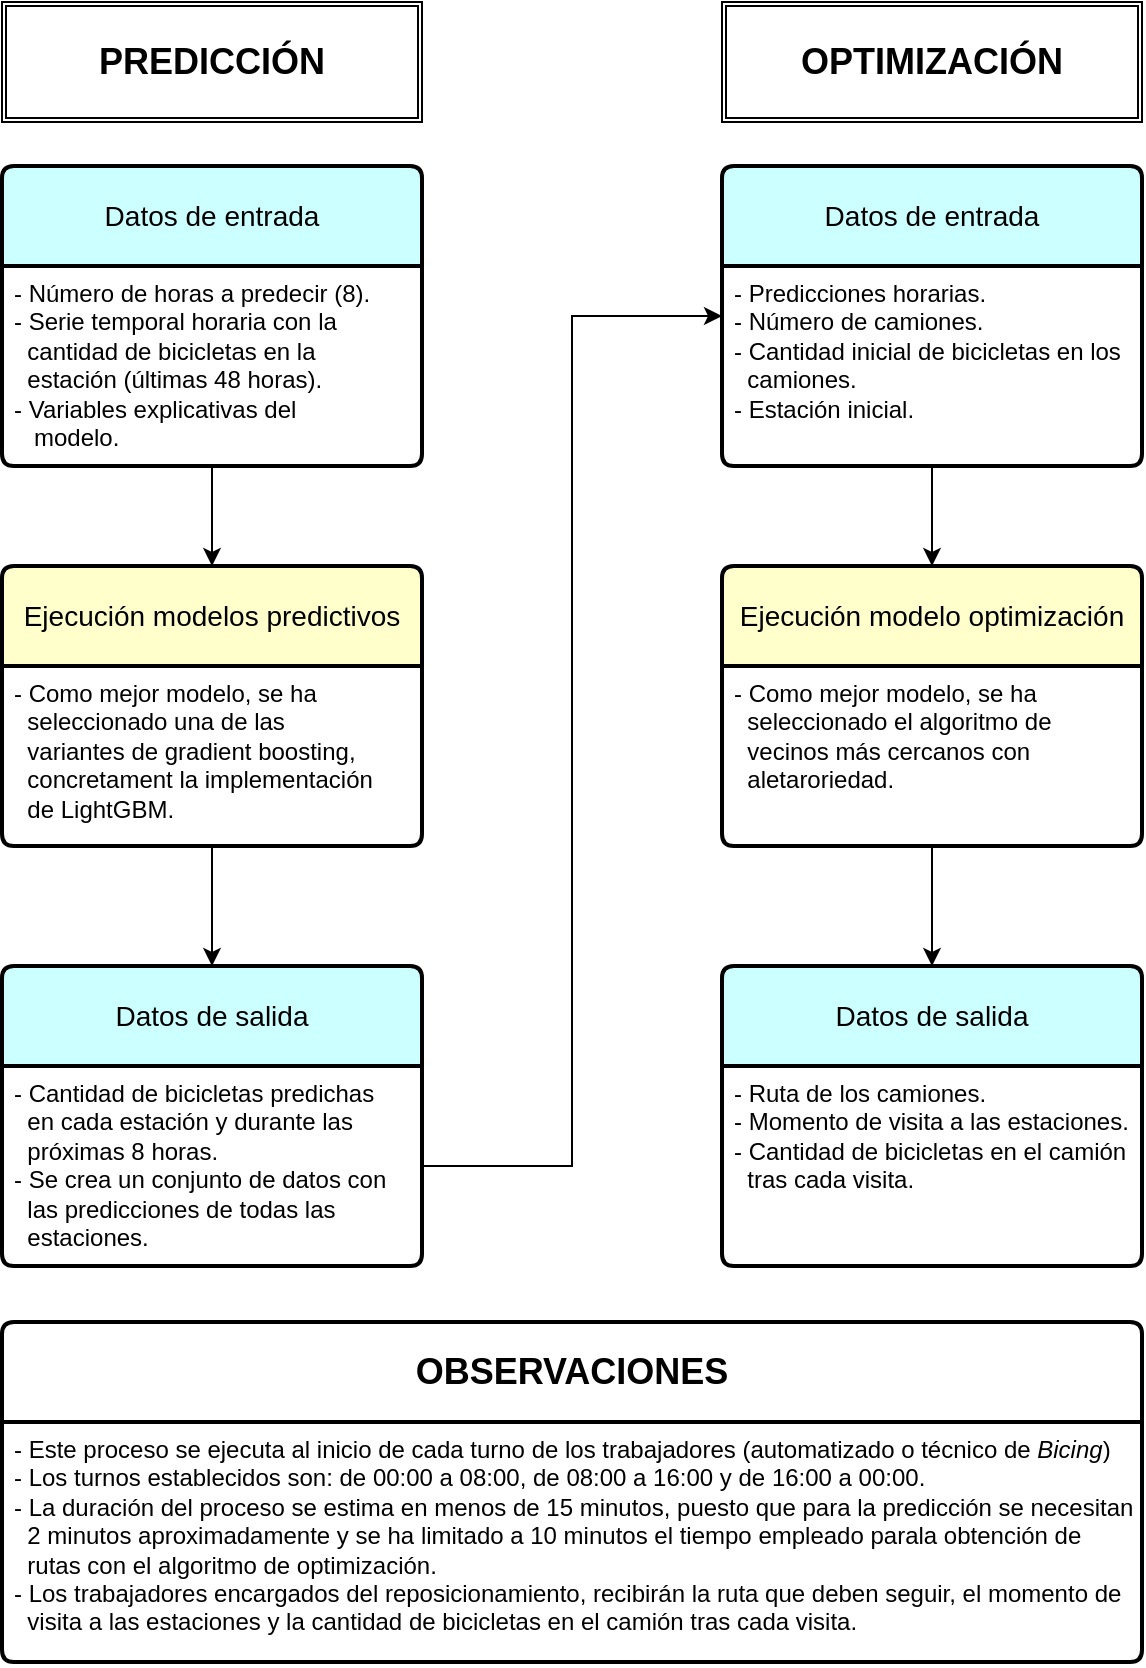 <mxfile version="25.0.3">
  <diagram name="Página-1" id="j8myKMgSCKRaRatoByxT">
    <mxGraphModel dx="1026" dy="3073" grid="1" gridSize="10" guides="1" tooltips="1" connect="1" arrows="1" fold="1" page="1" pageScale="1" pageWidth="827" pageHeight="1169" math="0" shadow="0">
      <root>
        <mxCell id="0" />
        <mxCell id="1" parent="0" />
        <mxCell id="C-Qt1zAst1SYiSRQtAFm-9" value="Ejecución modelos predictivos" style="swimlane;childLayout=stackLayout;horizontal=1;startSize=50;horizontalStack=0;rounded=1;fontSize=14;fontStyle=0;strokeWidth=2;resizeParent=0;resizeLast=1;shadow=0;dashed=0;align=center;arcSize=4;whiteSpace=wrap;html=1;fillColor=#FFFFCC;" parent="1" vertex="1">
          <mxGeometry x="120" y="-1958" width="210" height="140" as="geometry">
            <mxRectangle x="300" y="-2330" width="150" height="50" as="alternateBounds" />
          </mxGeometry>
        </mxCell>
        <mxCell id="C-Qt1zAst1SYiSRQtAFm-10" value="- Como mejor modelo, se ha&amp;nbsp;&lt;div&gt;&amp;nbsp; seleccionado una de las&amp;nbsp;&lt;div&gt;&amp;nbsp; variantes de gradient boosting,&lt;/div&gt;&lt;div&gt;&amp;nbsp; concretament la implementación&amp;nbsp;&lt;/div&gt;&lt;div&gt;&amp;nbsp; de LightGBM.&lt;/div&gt;&lt;/div&gt;" style="align=left;strokeColor=none;fillColor=none;spacingLeft=4;fontSize=12;verticalAlign=top;resizable=0;rotatable=0;part=1;html=1;" parent="C-Qt1zAst1SYiSRQtAFm-9" vertex="1">
          <mxGeometry y="50" width="210" height="90" as="geometry" />
        </mxCell>
        <mxCell id="C-Qt1zAst1SYiSRQtAFm-1" value="Datos de entrada" style="swimlane;childLayout=stackLayout;horizontal=1;startSize=50;horizontalStack=0;rounded=1;fontSize=14;fontStyle=0;strokeWidth=2;resizeParent=0;resizeLast=1;shadow=0;dashed=0;align=center;arcSize=4;whiteSpace=wrap;html=1;fillColor=#CCFFFF;" parent="1" vertex="1">
          <mxGeometry x="120" y="-2158" width="210" height="150" as="geometry">
            <mxRectangle x="300" y="-2330" width="150" height="50" as="alternateBounds" />
          </mxGeometry>
        </mxCell>
        <mxCell id="C-Qt1zAst1SYiSRQtAFm-2" value="- Número de horas a predecir (8).&lt;div&gt;- Serie temporal horaria con la&amp;nbsp;&lt;/div&gt;&lt;div&gt;&amp;nbsp; cantidad de bicicletas en la&amp;nbsp;&lt;/div&gt;&lt;div&gt;&amp;nbsp; estación (últimas 48 horas).&lt;/div&gt;&lt;div&gt;- Variables explicativas del&lt;/div&gt;&lt;div&gt;&amp;nbsp; &amp;nbsp;modelo.&lt;/div&gt;" style="align=left;strokeColor=none;fillColor=none;spacingLeft=4;fontSize=12;verticalAlign=top;resizable=0;rotatable=0;part=1;html=1;" parent="C-Qt1zAst1SYiSRQtAFm-1" vertex="1">
          <mxGeometry y="50" width="210" height="100" as="geometry" />
        </mxCell>
        <mxCell id="C-Qt1zAst1SYiSRQtAFm-11" value="Datos de salida" style="swimlane;childLayout=stackLayout;horizontal=1;startSize=50;horizontalStack=0;rounded=1;fontSize=14;fontStyle=0;strokeWidth=2;resizeParent=0;resizeLast=1;shadow=0;dashed=0;align=center;arcSize=4;whiteSpace=wrap;html=1;fillColor=#CCFFFF;" parent="1" vertex="1">
          <mxGeometry x="120" y="-1758" width="210" height="150" as="geometry">
            <mxRectangle x="300" y="-2330" width="150" height="50" as="alternateBounds" />
          </mxGeometry>
        </mxCell>
        <mxCell id="C-Qt1zAst1SYiSRQtAFm-12" value="- Cantidad de bicicletas predichas&amp;nbsp;&lt;div&gt;&amp;nbsp; en cada estación y durante las&amp;nbsp;&lt;/div&gt;&lt;div&gt;&amp;nbsp; próximas 8 horas.&lt;/div&gt;&lt;div&gt;- Se crea un conjunto de datos con&lt;/div&gt;&lt;div&gt;&amp;nbsp; las predicciones de todas las&amp;nbsp;&lt;/div&gt;&lt;div&gt;&amp;nbsp; estaciones.&lt;/div&gt;" style="align=left;strokeColor=none;fillColor=none;spacingLeft=4;fontSize=12;verticalAlign=top;resizable=0;rotatable=0;part=1;html=1;" parent="C-Qt1zAst1SYiSRQtAFm-11" vertex="1">
          <mxGeometry y="50" width="210" height="100" as="geometry" />
        </mxCell>
        <mxCell id="C-Qt1zAst1SYiSRQtAFm-14" style="edgeStyle=orthogonalEdgeStyle;rounded=0;orthogonalLoop=1;jettySize=auto;html=1;exitX=0.5;exitY=1;exitDx=0;exitDy=0;entryX=0.5;entryY=0;entryDx=0;entryDy=0;" parent="1" source="C-Qt1zAst1SYiSRQtAFm-2" target="C-Qt1zAst1SYiSRQtAFm-9" edge="1">
          <mxGeometry relative="1" as="geometry" />
        </mxCell>
        <mxCell id="C-Qt1zAst1SYiSRQtAFm-17" value="Datos de entrada" style="swimlane;childLayout=stackLayout;horizontal=1;startSize=50;horizontalStack=0;rounded=1;fontSize=14;fontStyle=0;strokeWidth=2;resizeParent=0;resizeLast=1;shadow=0;dashed=0;align=center;arcSize=4;whiteSpace=wrap;html=1;fillColor=#CCFFFF;" parent="1" vertex="1">
          <mxGeometry x="480" y="-2158" width="210" height="150" as="geometry">
            <mxRectangle x="300" y="-2330" width="150" height="50" as="alternateBounds" />
          </mxGeometry>
        </mxCell>
        <mxCell id="C-Qt1zAst1SYiSRQtAFm-18" value="- Predicciones horarias.&lt;div&gt;- Número de camiones.&lt;/div&gt;&lt;div&gt;- Cantidad inicial de bicicletas en los&lt;/div&gt;&lt;div&gt;&amp;nbsp; camiones.&lt;/div&gt;&lt;div&gt;- Estación inicial.&lt;/div&gt;" style="align=left;strokeColor=none;fillColor=none;spacingLeft=4;fontSize=12;verticalAlign=top;resizable=0;rotatable=0;part=1;html=1;" parent="C-Qt1zAst1SYiSRQtAFm-17" vertex="1">
          <mxGeometry y="50" width="210" height="100" as="geometry" />
        </mxCell>
        <mxCell id="C-Qt1zAst1SYiSRQtAFm-19" style="edgeStyle=orthogonalEdgeStyle;rounded=0;orthogonalLoop=1;jettySize=auto;html=1;entryX=0;entryY=0.5;entryDx=0;entryDy=0;" parent="1" source="C-Qt1zAst1SYiSRQtAFm-12" target="C-Qt1zAst1SYiSRQtAFm-17" edge="1">
          <mxGeometry relative="1" as="geometry" />
        </mxCell>
        <mxCell id="C-Qt1zAst1SYiSRQtAFm-20" value="Ejecución modelo optimización" style="swimlane;childLayout=stackLayout;horizontal=1;startSize=50;horizontalStack=0;rounded=1;fontSize=14;fontStyle=0;strokeWidth=2;resizeParent=0;resizeLast=1;shadow=0;dashed=0;align=center;arcSize=4;whiteSpace=wrap;html=1;fillColor=#FFFFCC;" parent="1" vertex="1">
          <mxGeometry x="480" y="-1958" width="210" height="140" as="geometry">
            <mxRectangle x="300" y="-2330" width="150" height="50" as="alternateBounds" />
          </mxGeometry>
        </mxCell>
        <mxCell id="C-Qt1zAst1SYiSRQtAFm-21" value="- Como mejor modelo, se ha&lt;div&gt;&amp;nbsp; seleccionado el algoritmo de&lt;div&gt;&amp;nbsp; vecinos más cercanos con&amp;nbsp;&lt;/div&gt;&lt;div&gt;&amp;nbsp; aletaroriedad.&lt;/div&gt;&lt;div&gt;&lt;br&gt;&lt;/div&gt;&lt;/div&gt;" style="align=left;strokeColor=none;fillColor=none;spacingLeft=4;fontSize=12;verticalAlign=top;resizable=0;rotatable=0;part=1;html=1;" parent="C-Qt1zAst1SYiSRQtAFm-20" vertex="1">
          <mxGeometry y="50" width="210" height="90" as="geometry" />
        </mxCell>
        <mxCell id="C-Qt1zAst1SYiSRQtAFm-23" style="edgeStyle=orthogonalEdgeStyle;rounded=0;orthogonalLoop=1;jettySize=auto;html=1;entryX=0.5;entryY=0;entryDx=0;entryDy=0;" parent="1" source="C-Qt1zAst1SYiSRQtAFm-10" target="C-Qt1zAst1SYiSRQtAFm-11" edge="1">
          <mxGeometry relative="1" as="geometry" />
        </mxCell>
        <mxCell id="C-Qt1zAst1SYiSRQtAFm-26" style="edgeStyle=orthogonalEdgeStyle;rounded=0;orthogonalLoop=1;jettySize=auto;html=1;exitX=0.5;exitY=1;exitDx=0;exitDy=0;entryX=0.5;entryY=0;entryDx=0;entryDy=0;" parent="1" source="C-Qt1zAst1SYiSRQtAFm-18" target="C-Qt1zAst1SYiSRQtAFm-20" edge="1">
          <mxGeometry relative="1" as="geometry" />
        </mxCell>
        <mxCell id="C-Qt1zAst1SYiSRQtAFm-27" value="Datos de salida" style="swimlane;childLayout=stackLayout;horizontal=1;startSize=50;horizontalStack=0;rounded=1;fontSize=14;fontStyle=0;strokeWidth=2;resizeParent=0;resizeLast=1;shadow=0;dashed=0;align=center;arcSize=4;whiteSpace=wrap;html=1;fillColor=#CCFFFF;" parent="1" vertex="1">
          <mxGeometry x="480" y="-1758" width="210" height="150" as="geometry">
            <mxRectangle x="300" y="-2330" width="150" height="50" as="alternateBounds" />
          </mxGeometry>
        </mxCell>
        <mxCell id="C-Qt1zAst1SYiSRQtAFm-28" value="- Ruta de los camiones.&lt;div&gt;- Momento de visita a las estaciones.&lt;/div&gt;&lt;div&gt;- Cantidad de bicicletas en el camión&lt;/div&gt;&lt;div&gt;&amp;nbsp; tras cada visita.&lt;/div&gt;" style="align=left;strokeColor=none;fillColor=none;spacingLeft=4;fontSize=12;verticalAlign=top;resizable=0;rotatable=0;part=1;html=1;" parent="C-Qt1zAst1SYiSRQtAFm-27" vertex="1">
          <mxGeometry y="50" width="210" height="100" as="geometry" />
        </mxCell>
        <mxCell id="C-Qt1zAst1SYiSRQtAFm-29" style="edgeStyle=orthogonalEdgeStyle;rounded=0;orthogonalLoop=1;jettySize=auto;html=1;exitX=0.5;exitY=1;exitDx=0;exitDy=0;entryX=0.5;entryY=0;entryDx=0;entryDy=0;" parent="1" source="C-Qt1zAst1SYiSRQtAFm-21" target="C-Qt1zAst1SYiSRQtAFm-27" edge="1">
          <mxGeometry relative="1" as="geometry" />
        </mxCell>
        <mxCell id="C-Qt1zAst1SYiSRQtAFm-30" value="&lt;font style=&quot;font-size: 18px;&quot;&gt;&lt;b&gt;PREDICCIÓN&lt;/b&gt;&lt;/font&gt;" style="shape=ext;double=1;rounded=0;whiteSpace=wrap;html=1;fillColor=none;" parent="1" vertex="1">
          <mxGeometry x="120" y="-2240" width="210" height="60" as="geometry" />
        </mxCell>
        <mxCell id="C-Qt1zAst1SYiSRQtAFm-31" value="&lt;font style=&quot;font-size: 18px;&quot;&gt;&lt;b&gt;OPTIMIZACIÓN&lt;/b&gt;&lt;/font&gt;" style="shape=ext;double=1;rounded=0;whiteSpace=wrap;html=1;" parent="1" vertex="1">
          <mxGeometry x="480" y="-2240" width="210" height="60" as="geometry" />
        </mxCell>
        <mxCell id="BaOzk64zIeR04mQHTJTJ-2" value="&lt;b&gt;&lt;font style=&quot;font-size: 18px;&quot;&gt;OBSERVACIONES&lt;/font&gt;&lt;/b&gt;" style="swimlane;childLayout=stackLayout;horizontal=1;startSize=50;horizontalStack=0;rounded=1;fontSize=14;fontStyle=0;strokeWidth=2;resizeParent=0;resizeLast=1;shadow=0;dashed=0;align=center;arcSize=4;whiteSpace=wrap;html=1;fillColor=none;" vertex="1" parent="1">
          <mxGeometry x="120" y="-1580" width="570" height="170" as="geometry">
            <mxRectangle x="300" y="-2330" width="150" height="50" as="alternateBounds" />
          </mxGeometry>
        </mxCell>
        <mxCell id="BaOzk64zIeR04mQHTJTJ-3" value="- Este proceso se ejecuta al inicio de cada turno de los trabajadores (automatizado o técnico de &lt;i&gt;Bicing&lt;/i&gt;)&amp;nbsp;&lt;div&gt;- Los turnos establecidos son: de 00:00 a 08:00, de 08:00 a 16:00 y de 16:00 a 00:00.&lt;/div&gt;&lt;div&gt;- La duración del proceso se estima en menos de 15 minutos, puesto que para la predicción se necesitan&lt;/div&gt;&lt;div&gt;&amp;nbsp; 2 minutos aproximadamente y se ha limitado a 10 minutos el tiempo empleado parala obtención de&amp;nbsp;&lt;/div&gt;&lt;div&gt;&amp;nbsp; rutas con el algoritmo de&amp;nbsp;&lt;span style=&quot;background-color: initial;&quot;&gt;optimización.&lt;/span&gt;&lt;/div&gt;&lt;div&gt;&lt;span style=&quot;background-color: initial;&quot;&gt;- Los trabajadores encargados del reposicionamiento, recibirán la ruta que deben seguir, el momento de&amp;nbsp;&lt;/span&gt;&lt;/div&gt;&lt;div&gt;&lt;span style=&quot;background-color: initial;&quot;&gt;&amp;nbsp; visita a las estaciones y la cantidad&amp;nbsp;&lt;/span&gt;&lt;span style=&quot;background-color: initial;&quot;&gt;de bicicletas en el camión tras cada visita.&lt;/span&gt;&lt;/div&gt;&lt;div&gt;&lt;span style=&quot;background-color: initial;&quot;&gt;&lt;br&gt;&lt;/span&gt;&lt;/div&gt;" style="align=left;strokeColor=none;fillColor=none;spacingLeft=4;fontSize=12;verticalAlign=top;resizable=0;rotatable=0;part=1;html=1;" vertex="1" parent="BaOzk64zIeR04mQHTJTJ-2">
          <mxGeometry y="50" width="570" height="120" as="geometry" />
        </mxCell>
      </root>
    </mxGraphModel>
  </diagram>
</mxfile>
